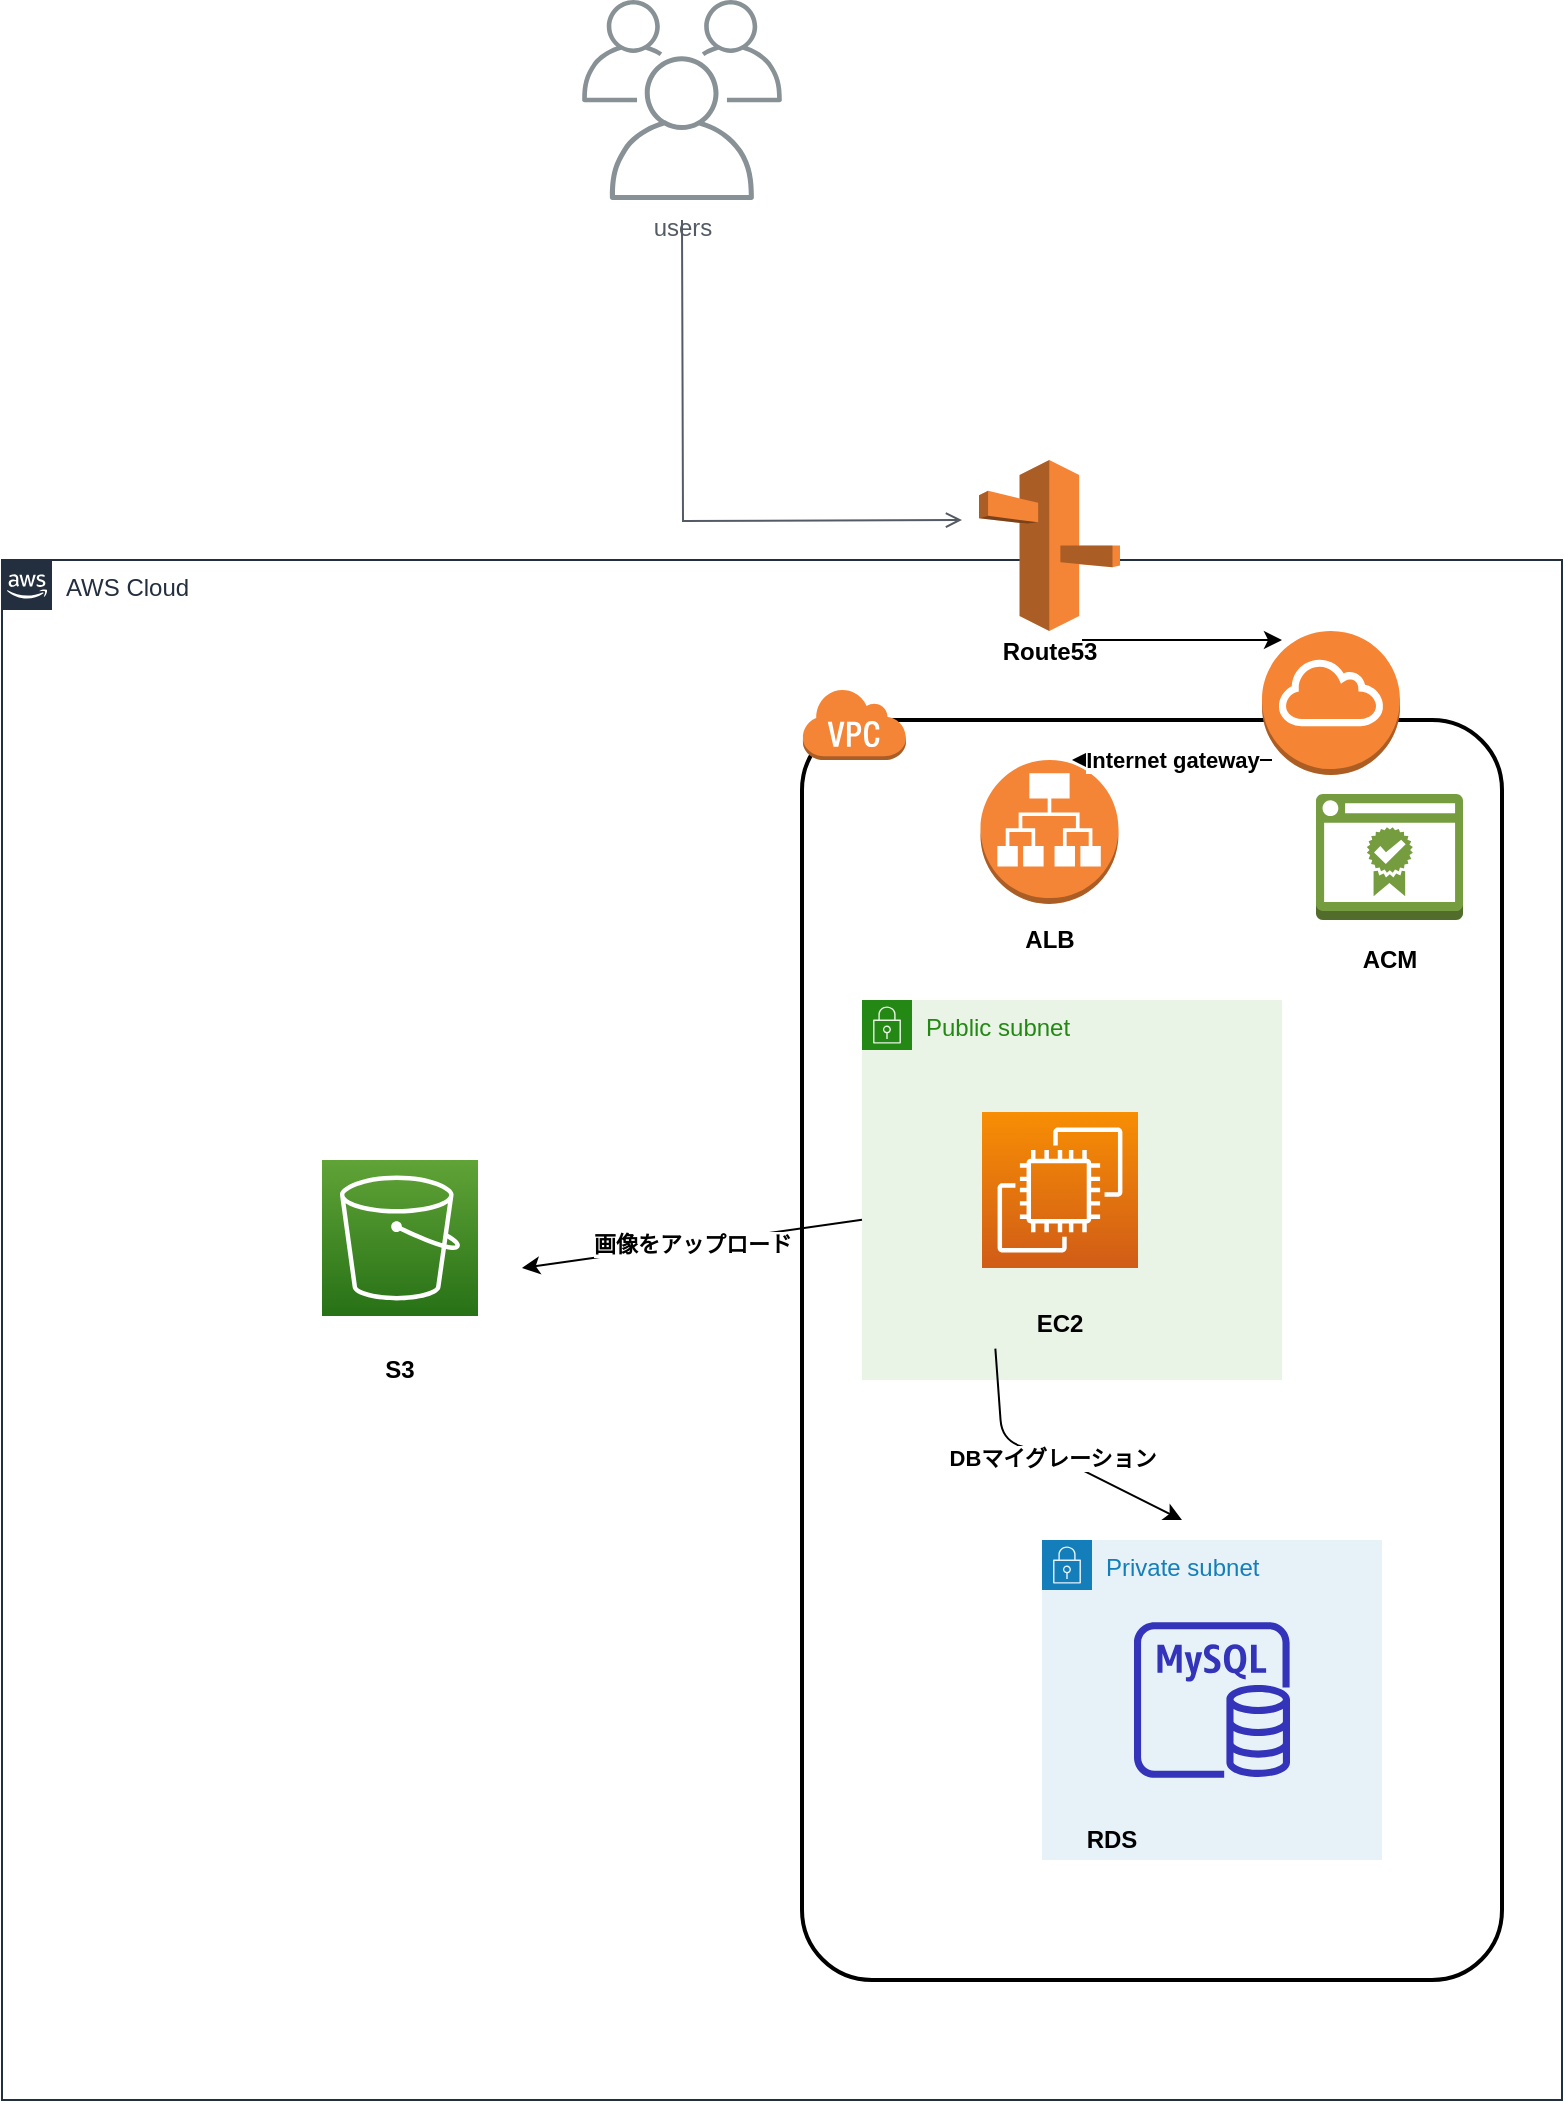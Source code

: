 <mxfile version="13.10.4" type="github">
  <diagram id="Ht1M8jgEwFfnCIfOTk4-" name="Page-1">
    <mxGraphModel dx="1450" dy="1819" grid="1" gridSize="10" guides="1" tooltips="1" connect="1" arrows="1" fold="1" page="1" pageScale="1" pageWidth="1169" pageHeight="827" math="0" shadow="0">
      <root>
        <mxCell id="0" />
        <mxCell id="1" parent="0" />
        <mxCell id="UEzPUAAOIrF-is8g5C7q-74" value="AWS Cloud" style="points=[[0,0],[0.25,0],[0.5,0],[0.75,0],[1,0],[1,0.25],[1,0.5],[1,0.75],[1,1],[0.75,1],[0.5,1],[0.25,1],[0,1],[0,0.75],[0,0.5],[0,0.25]];outlineConnect=0;gradientColor=none;html=1;whiteSpace=wrap;fontSize=12;fontStyle=0;shape=mxgraph.aws4.group;grIcon=mxgraph.aws4.group_aws_cloud_alt;strokeColor=#232F3E;fillColor=none;verticalAlign=top;align=left;spacingLeft=30;fontColor=#232F3E;dashed=0;labelBackgroundColor=#ffffff;" parent="1" vertex="1">
          <mxGeometry x="170" y="80" width="780" height="770" as="geometry" />
        </mxCell>
        <mxCell id="NSj8rhaaZaE4U6z6F0w1-3" value="Public subnet" style="points=[[0,0],[0.25,0],[0.5,0],[0.75,0],[1,0],[1,0.25],[1,0.5],[1,0.75],[1,1],[0.75,1],[0.5,1],[0.25,1],[0,1],[0,0.75],[0,0.5],[0,0.25]];outlineConnect=0;gradientColor=none;html=1;whiteSpace=wrap;fontSize=12;fontStyle=0;shape=mxgraph.aws4.group;grIcon=mxgraph.aws4.group_security_group;grStroke=0;strokeColor=#248814;fillColor=#E9F3E6;verticalAlign=top;align=left;spacingLeft=30;fontColor=#248814;dashed=0;" vertex="1" parent="1">
          <mxGeometry x="600" y="300" width="210" height="190" as="geometry" />
        </mxCell>
        <mxCell id="NSj8rhaaZaE4U6z6F0w1-4" value="Private subnet" style="points=[[0,0],[0.25,0],[0.5,0],[0.75,0],[1,0],[1,0.25],[1,0.5],[1,0.75],[1,1],[0.75,1],[0.5,1],[0.25,1],[0,1],[0,0.75],[0,0.5],[0,0.25]];outlineConnect=0;gradientColor=none;html=1;whiteSpace=wrap;fontSize=12;fontStyle=0;shape=mxgraph.aws4.group;grIcon=mxgraph.aws4.group_security_group;grStroke=0;strokeColor=#147EBA;fillColor=#E6F2F8;verticalAlign=top;align=left;spacingLeft=30;fontColor=#147EBA;dashed=0;" vertex="1" parent="1">
          <mxGeometry x="690" y="570" width="170" height="160" as="geometry" />
        </mxCell>
        <mxCell id="NSj8rhaaZaE4U6z6F0w1-5" value="users" style="outlineConnect=0;gradientColor=none;fontColor=#545B64;strokeColor=none;fillColor=#879196;dashed=0;verticalLabelPosition=bottom;verticalAlign=top;align=center;html=1;fontSize=12;fontStyle=0;aspect=fixed;shape=mxgraph.aws4.illustration_users;pointerEvents=1" vertex="1" parent="1">
          <mxGeometry x="460" y="-200" width="100" height="100" as="geometry" />
        </mxCell>
        <mxCell id="NSj8rhaaZaE4U6z6F0w1-6" value="" style="outlineConnect=0;fontColor=#232F3E;gradientColor=#F78E04;gradientDirection=north;fillColor=#D05C17;strokeColor=#ffffff;dashed=0;verticalLabelPosition=bottom;verticalAlign=top;align=center;html=1;fontSize=12;fontStyle=0;aspect=fixed;shape=mxgraph.aws4.resourceIcon;resIcon=mxgraph.aws4.ec2;" vertex="1" parent="1">
          <mxGeometry x="660" y="356" width="78" height="78" as="geometry" />
        </mxCell>
        <mxCell id="NSj8rhaaZaE4U6z6F0w1-8" value="" style="outlineConnect=0;fontColor=#232F3E;gradientColor=none;fillColor=#3334B9;strokeColor=none;dashed=0;verticalLabelPosition=bottom;verticalAlign=top;align=center;html=1;fontSize=12;fontStyle=0;aspect=fixed;pointerEvents=1;shape=mxgraph.aws4.rds_mysql_instance;" vertex="1" parent="1">
          <mxGeometry x="736" y="611" width="78" height="78" as="geometry" />
        </mxCell>
        <mxCell id="NSj8rhaaZaE4U6z6F0w1-9" value="" style="outlineConnect=0;fontColor=#232F3E;gradientColor=#60A337;gradientDirection=north;fillColor=#277116;strokeColor=#ffffff;dashed=0;verticalLabelPosition=bottom;verticalAlign=top;align=center;html=1;fontSize=12;fontStyle=0;aspect=fixed;shape=mxgraph.aws4.resourceIcon;resIcon=mxgraph.aws4.s3;" vertex="1" parent="1">
          <mxGeometry x="330" y="380" width="78" height="78" as="geometry" />
        </mxCell>
        <mxCell id="NSj8rhaaZaE4U6z6F0w1-11" value="" style="outlineConnect=0;dashed=0;verticalLabelPosition=bottom;verticalAlign=top;align=center;html=1;shape=mxgraph.aws3.application_load_balancer;fillColor=#F58536;gradientColor=none;" vertex="1" parent="1">
          <mxGeometry x="659.25" y="180" width="69" height="72" as="geometry" />
        </mxCell>
        <mxCell id="NSj8rhaaZaE4U6z6F0w1-13" value="" style="outlineConnect=0;dashed=0;verticalLabelPosition=bottom;verticalAlign=top;align=center;html=1;shape=mxgraph.aws3.route_53;fillColor=#F58536;gradientColor=none;" vertex="1" parent="1">
          <mxGeometry x="658.5" y="30" width="70.5" height="85.5" as="geometry" />
        </mxCell>
        <mxCell id="NSj8rhaaZaE4U6z6F0w1-20" value="" style="edgeStyle=orthogonalEdgeStyle;html=1;endArrow=none;elbow=vertical;startArrow=open;startFill=0;strokeColor=#545B64;rounded=0;" edge="1" parent="1">
          <mxGeometry width="100" relative="1" as="geometry">
            <mxPoint x="650" y="60" as="sourcePoint" />
            <mxPoint x="510" y="-90" as="targetPoint" />
          </mxGeometry>
        </mxCell>
        <mxCell id="NSj8rhaaZaE4U6z6F0w1-29" value="" style="endArrow=classic;html=1;" edge="1" parent="1" source="NSj8rhaaZaE4U6z6F0w1-3">
          <mxGeometry relative="1" as="geometry">
            <mxPoint x="540" y="434" as="sourcePoint" />
            <mxPoint x="430" y="434" as="targetPoint" />
          </mxGeometry>
        </mxCell>
        <mxCell id="NSj8rhaaZaE4U6z6F0w1-30" value="画像をアップロード" style="edgeLabel;resizable=0;html=1;align=center;verticalAlign=middle;fontStyle=1" connectable="0" vertex="1" parent="NSj8rhaaZaE4U6z6F0w1-29">
          <mxGeometry relative="1" as="geometry" />
        </mxCell>
        <mxCell id="NSj8rhaaZaE4U6z6F0w1-38" value="Route53" style="text;html=1;strokeColor=none;fillColor=none;align=center;verticalAlign=middle;whiteSpace=wrap;rounded=0;fontFamily=Helvetica;fontStyle=1" vertex="1" parent="1">
          <mxGeometry x="673.75" y="115.5" width="40" height="20" as="geometry" />
        </mxCell>
        <mxCell id="NSj8rhaaZaE4U6z6F0w1-39" value="ALB" style="text;html=1;strokeColor=none;fillColor=none;align=center;verticalAlign=middle;whiteSpace=wrap;rounded=0;fontFamily=Helvetica;fontStyle=1" vertex="1" parent="1">
          <mxGeometry x="673.75" y="260" width="40" height="20" as="geometry" />
        </mxCell>
        <mxCell id="NSj8rhaaZaE4U6z6F0w1-40" value="EC2" style="text;html=1;strokeColor=none;fillColor=none;align=center;verticalAlign=middle;whiteSpace=wrap;rounded=0;fontFamily=Helvetica;fontStyle=1" vertex="1" parent="1">
          <mxGeometry x="679" y="452" width="40" height="20" as="geometry" />
        </mxCell>
        <mxCell id="NSj8rhaaZaE4U6z6F0w1-41" value="RDS" style="text;html=1;strokeColor=none;fillColor=none;align=center;verticalAlign=middle;whiteSpace=wrap;rounded=0;fontFamily=Helvetica;fontStyle=1" vertex="1" parent="1">
          <mxGeometry x="705" y="710" width="40" height="20" as="geometry" />
        </mxCell>
        <mxCell id="NSj8rhaaZaE4U6z6F0w1-42" value="" style="rounded=1;arcSize=10;dashed=0;fillColor=none;gradientColor=none;strokeWidth=2;fontFamily=Helvetica;" vertex="1" parent="1">
          <mxGeometry x="570" y="160" width="350" height="630" as="geometry" />
        </mxCell>
        <mxCell id="NSj8rhaaZaE4U6z6F0w1-43" value="" style="dashed=0;html=1;shape=mxgraph.aws3.virtual_private_cloud;fillColor=#F58536;gradientColor=none;dashed=0;fontFamily=Helvetica;" vertex="1" parent="1">
          <mxGeometry x="570" y="144" width="52" height="36" as="geometry" />
        </mxCell>
        <mxCell id="NSj8rhaaZaE4U6z6F0w1-44" value="" style="outlineConnect=0;dashed=0;verticalLabelPosition=bottom;verticalAlign=top;align=center;html=1;shape=mxgraph.aws3.certificate_manager_2;fillColor=#759C3E;gradientColor=none;fontFamily=Helvetica;" vertex="1" parent="1">
          <mxGeometry x="827" y="197" width="73.5" height="63" as="geometry" />
        </mxCell>
        <mxCell id="NSj8rhaaZaE4U6z6F0w1-45" value="ACM" style="text;html=1;strokeColor=none;fillColor=none;align=center;verticalAlign=middle;whiteSpace=wrap;rounded=0;fontFamily=Helvetica;fontStyle=1" vertex="1" parent="1">
          <mxGeometry x="843.75" y="270" width="40" height="20" as="geometry" />
        </mxCell>
        <mxCell id="NSj8rhaaZaE4U6z6F0w1-46" value="S3" style="text;html=1;strokeColor=none;fillColor=none;align=center;verticalAlign=middle;whiteSpace=wrap;rounded=0;fontFamily=Helvetica;fontStyle=1" vertex="1" parent="1">
          <mxGeometry x="349" y="475" width="40" height="20" as="geometry" />
        </mxCell>
        <mxCell id="NSj8rhaaZaE4U6z6F0w1-47" value="" style="endArrow=classic;html=1;fontFamily=Helvetica;exitX=-0.308;exitY=1.117;exitDx=0;exitDy=0;exitPerimeter=0;" edge="1" parent="1" source="NSj8rhaaZaE4U6z6F0w1-40">
          <mxGeometry relative="1" as="geometry">
            <mxPoint x="660" y="560" as="sourcePoint" />
            <mxPoint x="760" y="560" as="targetPoint" />
            <Array as="points">
              <mxPoint x="670" y="520" />
              <mxPoint x="700" y="530" />
            </Array>
          </mxGeometry>
        </mxCell>
        <mxCell id="NSj8rhaaZaE4U6z6F0w1-48" value="DBマイグレーション" style="edgeLabel;resizable=0;html=1;align=center;verticalAlign=middle;fontStyle=1" connectable="0" vertex="1" parent="NSj8rhaaZaE4U6z6F0w1-47">
          <mxGeometry relative="1" as="geometry" />
        </mxCell>
        <mxCell id="NSj8rhaaZaE4U6z6F0w1-49" value="" style="outlineConnect=0;dashed=0;verticalLabelPosition=bottom;verticalAlign=top;align=center;html=1;shape=mxgraph.aws3.internet_gateway;fillColor=#F58534;gradientColor=none;fontFamily=Helvetica;" vertex="1" parent="1">
          <mxGeometry x="800" y="115.5" width="69" height="72" as="geometry" />
        </mxCell>
        <mxCell id="NSj8rhaaZaE4U6z6F0w1-52" value="" style="endArrow=classic;html=1;fontFamily=Helvetica;" edge="1" parent="1">
          <mxGeometry relative="1" as="geometry">
            <mxPoint x="710" y="120" as="sourcePoint" />
            <mxPoint x="810" y="120" as="targetPoint" />
          </mxGeometry>
        </mxCell>
        <mxCell id="NSj8rhaaZaE4U6z6F0w1-56" value="" style="endArrow=classic;html=1;fontFamily=Helvetica;" edge="1" parent="1">
          <mxGeometry relative="1" as="geometry">
            <mxPoint x="805" y="180" as="sourcePoint" />
            <mxPoint x="705" y="180" as="targetPoint" />
          </mxGeometry>
        </mxCell>
        <mxCell id="NSj8rhaaZaE4U6z6F0w1-57" value="Internet gateway" style="edgeLabel;resizable=0;html=1;align=center;verticalAlign=middle;fontStyle=1" connectable="0" vertex="1" parent="NSj8rhaaZaE4U6z6F0w1-56">
          <mxGeometry relative="1" as="geometry" />
        </mxCell>
      </root>
    </mxGraphModel>
  </diagram>
</mxfile>
